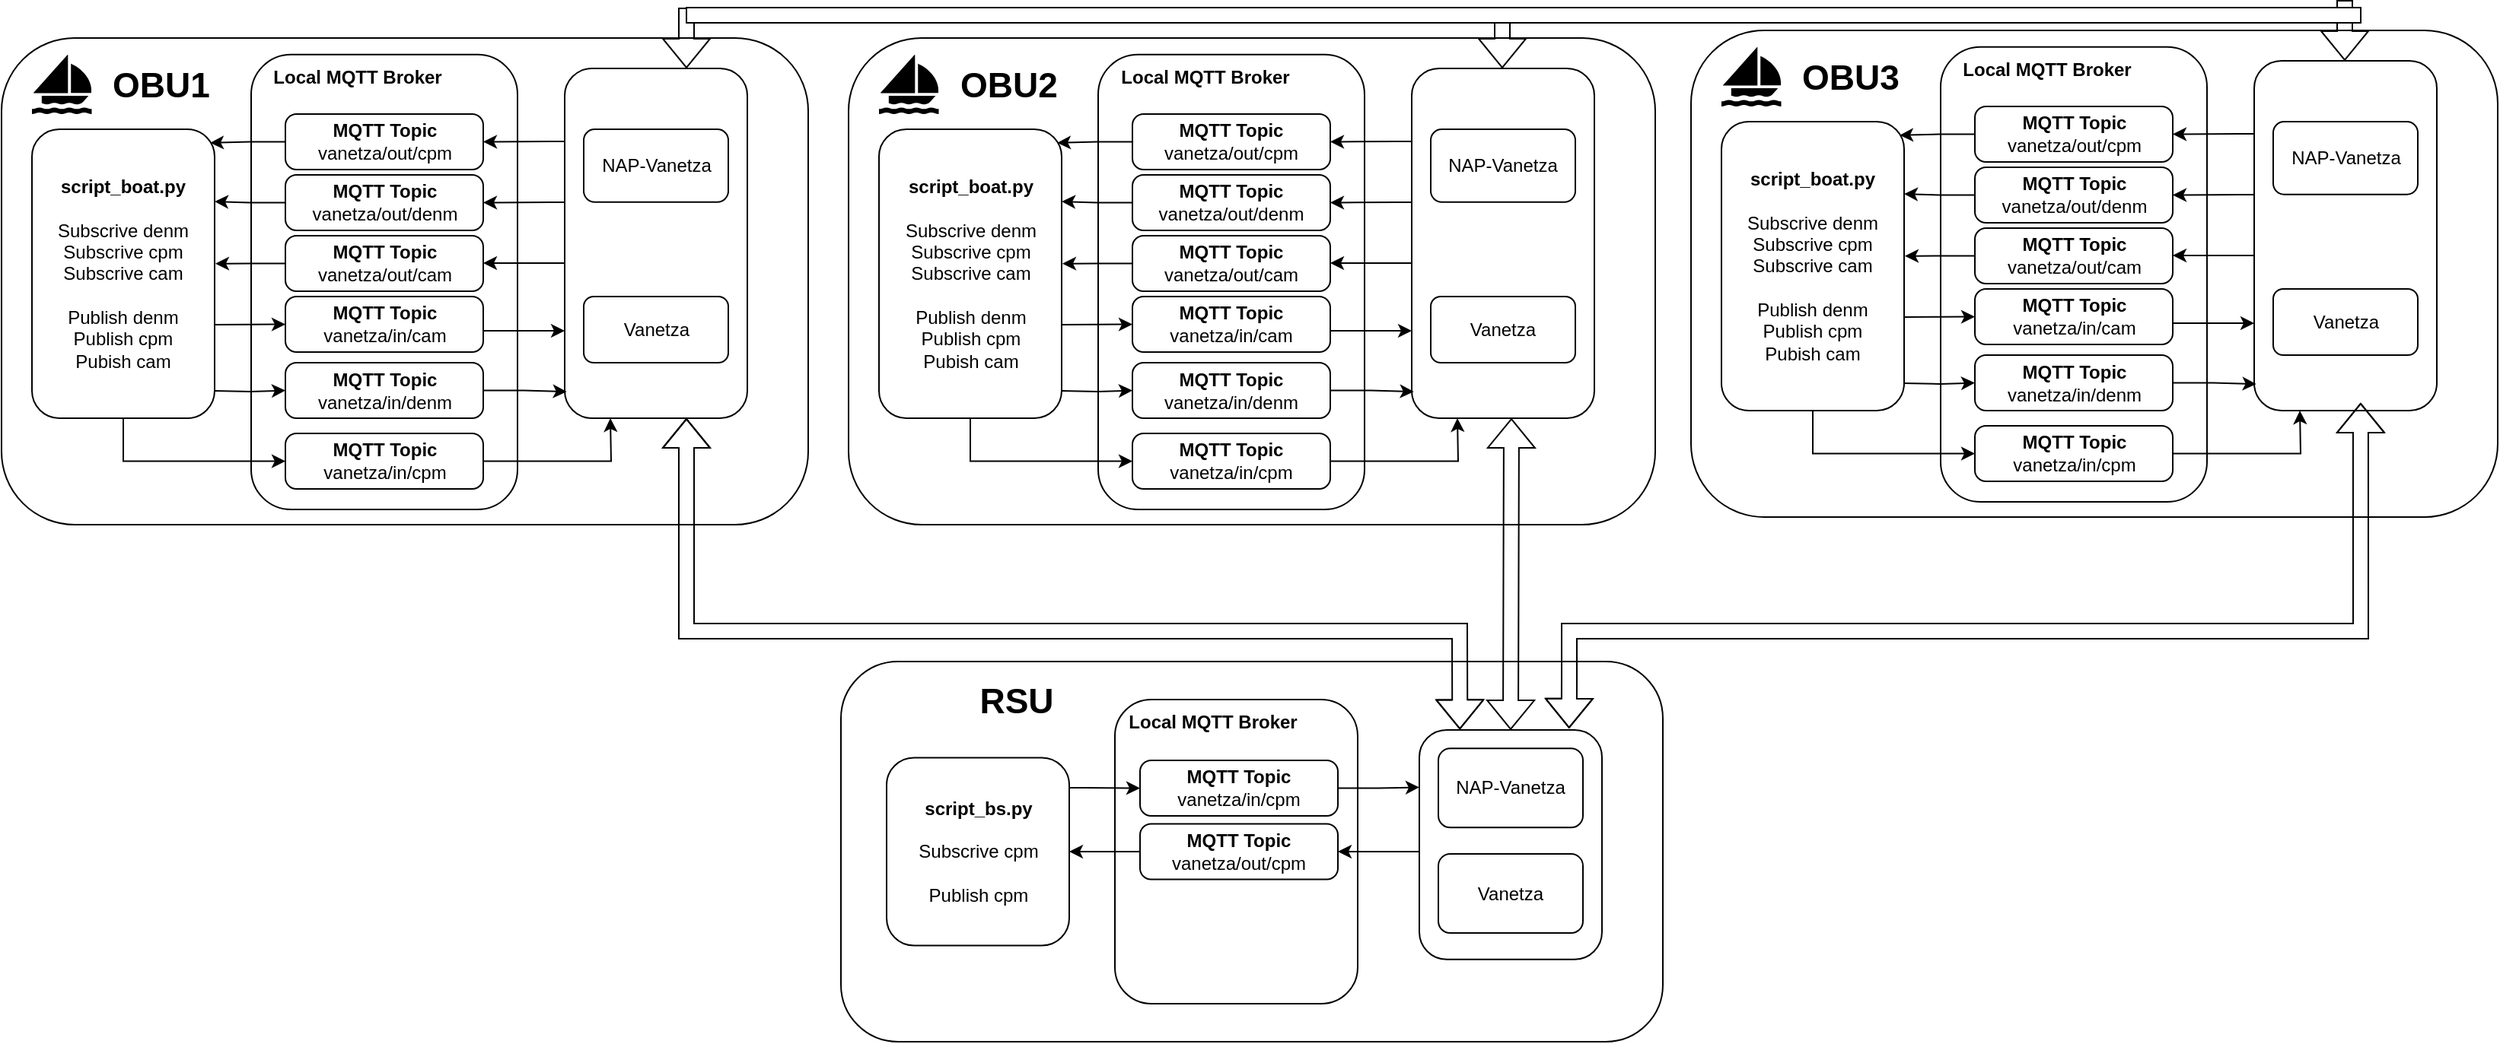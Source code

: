 <mxfile version="21.1.1" type="device">
  <diagram id="C5RBs43oDa-KdzZeNtuy" name="Page-1">
    <mxGraphModel dx="1687" dy="954" grid="1" gridSize="10" guides="1" tooltips="1" connect="1" arrows="1" fold="1" page="1" pageScale="1" pageWidth="827" pageHeight="1169" math="0" shadow="0">
      <root>
        <mxCell id="WIyWlLk6GJQsqaUBKTNV-0" />
        <mxCell id="WIyWlLk6GJQsqaUBKTNV-1" parent="WIyWlLk6GJQsqaUBKTNV-0" />
        <mxCell id="U6kq9vKwo7JHEXa5F4a4-0" value="" style="rounded=1;whiteSpace=wrap;html=1;" vertex="1" parent="WIyWlLk6GJQsqaUBKTNV-1">
          <mxGeometry x="140" y="40" width="530" height="320" as="geometry" />
        </mxCell>
        <mxCell id="U6kq9vKwo7JHEXa5F4a4-3" value="" style="rounded=1;whiteSpace=wrap;html=1;" vertex="1" parent="WIyWlLk6GJQsqaUBKTNV-1">
          <mxGeometry x="304" y="50.88" width="175" height="299.12" as="geometry" />
        </mxCell>
        <mxCell id="U6kq9vKwo7JHEXa5F4a4-105" style="edgeStyle=orthogonalEdgeStyle;rounded=0;orthogonalLoop=1;jettySize=auto;html=1;entryX=0.975;entryY=0.047;entryDx=0;entryDy=0;entryPerimeter=0;" edge="1" parent="WIyWlLk6GJQsqaUBKTNV-1" source="U6kq9vKwo7JHEXa5F4a4-1" target="U6kq9vKwo7JHEXa5F4a4-15">
          <mxGeometry relative="1" as="geometry" />
        </mxCell>
        <mxCell id="U6kq9vKwo7JHEXa5F4a4-1" value="&lt;b&gt;MQTT Topic&lt;/b&gt;&lt;br&gt;vanetza/out/cpm" style="rounded=1;whiteSpace=wrap;html=1;arcSize=20;" vertex="1" parent="WIyWlLk6GJQsqaUBKTNV-1">
          <mxGeometry x="326.5" y="90" width="130" height="36.5" as="geometry" />
        </mxCell>
        <mxCell id="U6kq9vKwo7JHEXa5F4a4-4" value="&lt;b style=&quot;border-color: var(--border-color);&quot;&gt;Local MQTT Broker&lt;/b&gt;" style="text;html=1;strokeColor=none;fillColor=none;align=center;verticalAlign=middle;whiteSpace=wrap;rounded=0;" vertex="1" parent="WIyWlLk6GJQsqaUBKTNV-1">
          <mxGeometry x="304" y="51" width="140" height="30" as="geometry" />
        </mxCell>
        <mxCell id="U6kq9vKwo7JHEXa5F4a4-8" value="" style="group" vertex="1" connectable="0" parent="WIyWlLk6GJQsqaUBKTNV-1">
          <mxGeometry x="510" y="60" width="120" height="230" as="geometry" />
        </mxCell>
        <mxCell id="U6kq9vKwo7JHEXa5F4a4-5" value="" style="rounded=1;whiteSpace=wrap;html=1;" vertex="1" parent="U6kq9vKwo7JHEXa5F4a4-8">
          <mxGeometry width="120" height="230.0" as="geometry" />
        </mxCell>
        <mxCell id="U6kq9vKwo7JHEXa5F4a4-6" value="NAP-Vanetza" style="rounded=1;whiteSpace=wrap;html=1;" vertex="1" parent="U6kq9vKwo7JHEXa5F4a4-8">
          <mxGeometry x="12.5" y="40" width="95" height="47.82" as="geometry" />
        </mxCell>
        <mxCell id="U6kq9vKwo7JHEXa5F4a4-7" value="Vanetza" style="rounded=1;whiteSpace=wrap;html=1;" vertex="1" parent="U6kq9vKwo7JHEXa5F4a4-8">
          <mxGeometry x="12.5" y="150" width="95" height="43.56" as="geometry" />
        </mxCell>
        <mxCell id="U6kq9vKwo7JHEXa5F4a4-12" value="" style="shape=mxgraph.signs.sports.sail_boat;html=1;pointerEvents=1;fillColor=#000000;strokeColor=none;verticalLabelPosition=bottom;verticalAlign=top;align=center;" vertex="1" parent="WIyWlLk6GJQsqaUBKTNV-1">
          <mxGeometry x="160" y="51" width="40" height="39" as="geometry" />
        </mxCell>
        <mxCell id="U6kq9vKwo7JHEXa5F4a4-13" value="&lt;b style=&quot;font-size: 23px;&quot;&gt;&lt;font style=&quot;font-size: 23px;&quot;&gt;OBU1&lt;/font&gt;&lt;/b&gt;" style="text;html=1;strokeColor=none;fillColor=none;align=center;verticalAlign=middle;whiteSpace=wrap;rounded=0;fontSize=23;" vertex="1" parent="WIyWlLk6GJQsqaUBKTNV-1">
          <mxGeometry x="200" y="55.5" width="90" height="30" as="geometry" />
        </mxCell>
        <mxCell id="U6kq9vKwo7JHEXa5F4a4-110" style="edgeStyle=orthogonalEdgeStyle;rounded=0;orthogonalLoop=1;jettySize=auto;html=1;entryX=0;entryY=0.5;entryDx=0;entryDy=0;exitX=1.004;exitY=0.676;exitDx=0;exitDy=0;exitPerimeter=0;" edge="1" parent="WIyWlLk6GJQsqaUBKTNV-1" source="U6kq9vKwo7JHEXa5F4a4-15" target="U6kq9vKwo7JHEXa5F4a4-94">
          <mxGeometry relative="1" as="geometry">
            <Array as="points" />
          </mxGeometry>
        </mxCell>
        <mxCell id="U6kq9vKwo7JHEXa5F4a4-111" style="edgeStyle=orthogonalEdgeStyle;rounded=0;orthogonalLoop=1;jettySize=auto;html=1;entryX=0;entryY=0.5;entryDx=0;entryDy=0;" edge="1" parent="WIyWlLk6GJQsqaUBKTNV-1" target="U6kq9vKwo7JHEXa5F4a4-95">
          <mxGeometry relative="1" as="geometry">
            <mxPoint x="280" y="272" as="sourcePoint" />
          </mxGeometry>
        </mxCell>
        <mxCell id="U6kq9vKwo7JHEXa5F4a4-115" style="edgeStyle=orthogonalEdgeStyle;rounded=0;orthogonalLoop=1;jettySize=auto;html=1;entryX=0;entryY=0.5;entryDx=0;entryDy=0;" edge="1" parent="WIyWlLk6GJQsqaUBKTNV-1" source="U6kq9vKwo7JHEXa5F4a4-15" target="U6kq9vKwo7JHEXa5F4a4-114">
          <mxGeometry relative="1" as="geometry">
            <Array as="points">
              <mxPoint x="220" y="318" />
            </Array>
          </mxGeometry>
        </mxCell>
        <mxCell id="U6kq9vKwo7JHEXa5F4a4-15" value="&lt;b&gt;script_boat.py&lt;br&gt;&lt;/b&gt;&lt;br&gt;Subscrive denm&lt;br&gt;Subscrive cpm&lt;br&gt;Subscrive cam&lt;br&gt;&lt;br&gt;Publish denm&lt;br&gt;Publish cpm&lt;br&gt;Pubish cam" style="rounded=1;whiteSpace=wrap;html=1;" vertex="1" parent="WIyWlLk6GJQsqaUBKTNV-1">
          <mxGeometry x="160" y="100" width="120" height="190" as="geometry" />
        </mxCell>
        <mxCell id="U6kq9vKwo7JHEXa5F4a4-106" style="edgeStyle=orthogonalEdgeStyle;rounded=0;orthogonalLoop=1;jettySize=auto;html=1;entryX=1;entryY=0.25;entryDx=0;entryDy=0;" edge="1" parent="WIyWlLk6GJQsqaUBKTNV-1" source="U6kq9vKwo7JHEXa5F4a4-16" target="U6kq9vKwo7JHEXa5F4a4-15">
          <mxGeometry relative="1" as="geometry" />
        </mxCell>
        <mxCell id="U6kq9vKwo7JHEXa5F4a4-16" value="&lt;b&gt;MQTT Topic&lt;/b&gt;&lt;br&gt;vanetza/out/denm" style="rounded=1;whiteSpace=wrap;html=1;arcSize=20;" vertex="1" parent="WIyWlLk6GJQsqaUBKTNV-1">
          <mxGeometry x="326.5" y="130" width="130" height="36.5" as="geometry" />
        </mxCell>
        <mxCell id="U6kq9vKwo7JHEXa5F4a4-107" style="edgeStyle=orthogonalEdgeStyle;rounded=0;orthogonalLoop=1;jettySize=auto;html=1;entryX=1.004;entryY=0.465;entryDx=0;entryDy=0;entryPerimeter=0;" edge="1" parent="WIyWlLk6GJQsqaUBKTNV-1" source="U6kq9vKwo7JHEXa5F4a4-18" target="U6kq9vKwo7JHEXa5F4a4-15">
          <mxGeometry relative="1" as="geometry" />
        </mxCell>
        <mxCell id="U6kq9vKwo7JHEXa5F4a4-18" value="&lt;b&gt;MQTT Topic&lt;/b&gt;&lt;br&gt;vanetza/out/cam" style="rounded=1;whiteSpace=wrap;html=1;arcSize=20;" vertex="1" parent="WIyWlLk6GJQsqaUBKTNV-1">
          <mxGeometry x="326.5" y="170" width="130" height="36.5" as="geometry" />
        </mxCell>
        <mxCell id="U6kq9vKwo7JHEXa5F4a4-23" value="" style="rounded=1;whiteSpace=wrap;html=1;" vertex="1" parent="WIyWlLk6GJQsqaUBKTNV-1">
          <mxGeometry x="691.5" y="450" width="540" height="250" as="geometry" />
        </mxCell>
        <mxCell id="U6kq9vKwo7JHEXa5F4a4-24" value="" style="rounded=1;whiteSpace=wrap;html=1;" vertex="1" parent="WIyWlLk6GJQsqaUBKTNV-1">
          <mxGeometry x="871.5" y="475" width="159.5" height="200" as="geometry" />
        </mxCell>
        <mxCell id="U6kq9vKwo7JHEXa5F4a4-93" style="edgeStyle=orthogonalEdgeStyle;rounded=0;orthogonalLoop=1;jettySize=auto;html=1;entryX=0;entryY=0.25;entryDx=0;entryDy=0;" edge="1" parent="WIyWlLk6GJQsqaUBKTNV-1" source="U6kq9vKwo7JHEXa5F4a4-25" target="U6kq9vKwo7JHEXa5F4a4-28">
          <mxGeometry relative="1" as="geometry" />
        </mxCell>
        <mxCell id="U6kq9vKwo7JHEXa5F4a4-25" value="&lt;b&gt;MQTT Topic&lt;/b&gt;&lt;br&gt;vanetza/in/cpm" style="rounded=1;whiteSpace=wrap;html=1;arcSize=20;" vertex="1" parent="WIyWlLk6GJQsqaUBKTNV-1">
          <mxGeometry x="888" y="515" width="130" height="36.5" as="geometry" />
        </mxCell>
        <mxCell id="U6kq9vKwo7JHEXa5F4a4-26" value="&lt;b style=&quot;border-color: var(--border-color);&quot;&gt;Local MQTT Broker&lt;/b&gt;" style="text;html=1;strokeColor=none;fillColor=none;align=center;verticalAlign=middle;whiteSpace=wrap;rounded=0;" vertex="1" parent="WIyWlLk6GJQsqaUBKTNV-1">
          <mxGeometry x="865.5" y="475" width="140" height="30" as="geometry" />
        </mxCell>
        <mxCell id="U6kq9vKwo7JHEXa5F4a4-27" value="" style="group" vertex="1" connectable="0" parent="WIyWlLk6GJQsqaUBKTNV-1">
          <mxGeometry x="1071.5" y="495" width="120" height="150.88" as="geometry" />
        </mxCell>
        <mxCell id="U6kq9vKwo7JHEXa5F4a4-28" value="" style="rounded=1;whiteSpace=wrap;html=1;" vertex="1" parent="U6kq9vKwo7JHEXa5F4a4-27">
          <mxGeometry width="120" height="150.88" as="geometry" />
        </mxCell>
        <mxCell id="U6kq9vKwo7JHEXa5F4a4-29" value="NAP-Vanetza" style="rounded=1;whiteSpace=wrap;html=1;" vertex="1" parent="U6kq9vKwo7JHEXa5F4a4-27">
          <mxGeometry x="12.5" y="12.14" width="95" height="52.028" as="geometry" />
        </mxCell>
        <mxCell id="U6kq9vKwo7JHEXa5F4a4-30" value="Vanetza" style="rounded=1;whiteSpace=wrap;html=1;" vertex="1" parent="U6kq9vKwo7JHEXa5F4a4-27">
          <mxGeometry x="12.5" y="81.51" width="95" height="52.028" as="geometry" />
        </mxCell>
        <mxCell id="U6kq9vKwo7JHEXa5F4a4-32" value="&lt;b style=&quot;font-size: 23px;&quot;&gt;&lt;font style=&quot;font-size: 23px;&quot;&gt;RSU&lt;/font&gt;&lt;/b&gt;" style="text;html=1;strokeColor=none;fillColor=none;align=center;verticalAlign=middle;whiteSpace=wrap;rounded=0;fontSize=23;" vertex="1" parent="WIyWlLk6GJQsqaUBKTNV-1">
          <mxGeometry x="761.5" y="461" width="90" height="30" as="geometry" />
        </mxCell>
        <mxCell id="U6kq9vKwo7JHEXa5F4a4-99" style="edgeStyle=orthogonalEdgeStyle;rounded=0;orthogonalLoop=1;jettySize=auto;html=1;entryX=0;entryY=0.5;entryDx=0;entryDy=0;" edge="1" parent="WIyWlLk6GJQsqaUBKTNV-1" source="U6kq9vKwo7JHEXa5F4a4-34" target="U6kq9vKwo7JHEXa5F4a4-25">
          <mxGeometry relative="1" as="geometry">
            <Array as="points">
              <mxPoint x="851.5" y="533" />
              <mxPoint x="851.5" y="533" />
            </Array>
          </mxGeometry>
        </mxCell>
        <mxCell id="U6kq9vKwo7JHEXa5F4a4-34" value="&lt;b&gt;script_bs.py&lt;/b&gt;&lt;br&gt;&lt;br&gt;Subscrive cpm&lt;br&gt;&lt;br&gt;Publish cpm" style="rounded=1;whiteSpace=wrap;html=1;" vertex="1" parent="WIyWlLk6GJQsqaUBKTNV-1">
          <mxGeometry x="721.5" y="513.25" width="120" height="123.5" as="geometry" />
        </mxCell>
        <mxCell id="U6kq9vKwo7JHEXa5F4a4-40" value="" style="shape=image;html=1;verticalAlign=top;verticalLabelPosition=bottom;labelBackgroundColor=#ffffff;imageAspect=0;aspect=fixed;image=https://cdn4.iconfinder.com/data/icons/internet-networking-and-communication-glyph-24/24/Communication_tower_signal_tower_wifi_antenna_wifi_tower_wireless_antenna-128.png" vertex="1" parent="WIyWlLk6GJQsqaUBKTNV-1">
          <mxGeometry x="723.5" y="457" width="38" height="38" as="geometry" />
        </mxCell>
        <mxCell id="U6kq9vKwo7JHEXa5F4a4-108" style="edgeStyle=orthogonalEdgeStyle;rounded=0;orthogonalLoop=1;jettySize=auto;html=1;entryX=0;entryY=0.75;entryDx=0;entryDy=0;" edge="1" parent="WIyWlLk6GJQsqaUBKTNV-1" source="U6kq9vKwo7JHEXa5F4a4-94" target="U6kq9vKwo7JHEXa5F4a4-5">
          <mxGeometry relative="1" as="geometry">
            <Array as="points">
              <mxPoint x="483" y="233" />
            </Array>
          </mxGeometry>
        </mxCell>
        <mxCell id="U6kq9vKwo7JHEXa5F4a4-94" value="&lt;b&gt;MQTT Topic&lt;/b&gt;&lt;br&gt;vanetza/in/cam" style="rounded=1;whiteSpace=wrap;html=1;arcSize=20;" vertex="1" parent="WIyWlLk6GJQsqaUBKTNV-1">
          <mxGeometry x="326.5" y="210" width="130" height="36.5" as="geometry" />
        </mxCell>
        <mxCell id="U6kq9vKwo7JHEXa5F4a4-109" style="edgeStyle=orthogonalEdgeStyle;rounded=0;orthogonalLoop=1;jettySize=auto;html=1;entryX=0.011;entryY=0.924;entryDx=0;entryDy=0;entryPerimeter=0;" edge="1" parent="WIyWlLk6GJQsqaUBKTNV-1" source="U6kq9vKwo7JHEXa5F4a4-95" target="U6kq9vKwo7JHEXa5F4a4-5">
          <mxGeometry relative="1" as="geometry" />
        </mxCell>
        <mxCell id="U6kq9vKwo7JHEXa5F4a4-95" value="&lt;b&gt;MQTT Topic&lt;/b&gt;&lt;br&gt;vanetza/in/denm" style="rounded=1;whiteSpace=wrap;html=1;arcSize=20;" vertex="1" parent="WIyWlLk6GJQsqaUBKTNV-1">
          <mxGeometry x="326.5" y="253.5" width="130" height="36.5" as="geometry" />
        </mxCell>
        <mxCell id="U6kq9vKwo7JHEXa5F4a4-113" style="edgeStyle=orthogonalEdgeStyle;rounded=0;orthogonalLoop=1;jettySize=auto;html=1;entryX=1;entryY=0.5;entryDx=0;entryDy=0;" edge="1" parent="WIyWlLk6GJQsqaUBKTNV-1" source="U6kq9vKwo7JHEXa5F4a4-97" target="U6kq9vKwo7JHEXa5F4a4-34">
          <mxGeometry relative="1" as="geometry" />
        </mxCell>
        <mxCell id="U6kq9vKwo7JHEXa5F4a4-97" value="&lt;b&gt;MQTT Topic&lt;/b&gt;&lt;br&gt;vanetza/out/cpm" style="rounded=1;whiteSpace=wrap;html=1;arcSize=20;" vertex="1" parent="WIyWlLk6GJQsqaUBKTNV-1">
          <mxGeometry x="888" y="556.75" width="130" height="36.5" as="geometry" />
        </mxCell>
        <mxCell id="U6kq9vKwo7JHEXa5F4a4-100" style="edgeStyle=orthogonalEdgeStyle;rounded=0;orthogonalLoop=1;jettySize=auto;html=1;entryX=1;entryY=0.5;entryDx=0;entryDy=0;" edge="1" parent="WIyWlLk6GJQsqaUBKTNV-1" source="U6kq9vKwo7JHEXa5F4a4-5" target="U6kq9vKwo7JHEXa5F4a4-1">
          <mxGeometry relative="1" as="geometry">
            <Array as="points">
              <mxPoint x="500" y="108" />
              <mxPoint x="500" y="108" />
            </Array>
          </mxGeometry>
        </mxCell>
        <mxCell id="U6kq9vKwo7JHEXa5F4a4-101" style="edgeStyle=orthogonalEdgeStyle;rounded=0;orthogonalLoop=1;jettySize=auto;html=1;entryX=1;entryY=0.5;entryDx=0;entryDy=0;" edge="1" parent="WIyWlLk6GJQsqaUBKTNV-1" source="U6kq9vKwo7JHEXa5F4a4-5" target="U6kq9vKwo7JHEXa5F4a4-16">
          <mxGeometry relative="1" as="geometry">
            <Array as="points">
              <mxPoint x="500" y="148" />
              <mxPoint x="500" y="148" />
            </Array>
          </mxGeometry>
        </mxCell>
        <mxCell id="U6kq9vKwo7JHEXa5F4a4-102" style="edgeStyle=orthogonalEdgeStyle;rounded=0;orthogonalLoop=1;jettySize=auto;html=1;" edge="1" parent="WIyWlLk6GJQsqaUBKTNV-1" source="U6kq9vKwo7JHEXa5F4a4-5" target="U6kq9vKwo7JHEXa5F4a4-18">
          <mxGeometry relative="1" as="geometry">
            <Array as="points">
              <mxPoint x="500" y="188" />
              <mxPoint x="500" y="188" />
            </Array>
          </mxGeometry>
        </mxCell>
        <mxCell id="U6kq9vKwo7JHEXa5F4a4-112" style="edgeStyle=orthogonalEdgeStyle;rounded=0;orthogonalLoop=1;jettySize=auto;html=1;" edge="1" parent="WIyWlLk6GJQsqaUBKTNV-1" source="U6kq9vKwo7JHEXa5F4a4-28" target="U6kq9vKwo7JHEXa5F4a4-97">
          <mxGeometry relative="1" as="geometry">
            <Array as="points">
              <mxPoint x="1051.5" y="575" />
              <mxPoint x="1051.5" y="575" />
            </Array>
          </mxGeometry>
        </mxCell>
        <mxCell id="U6kq9vKwo7JHEXa5F4a4-116" style="edgeStyle=orthogonalEdgeStyle;rounded=0;orthogonalLoop=1;jettySize=auto;html=1;" edge="1" parent="WIyWlLk6GJQsqaUBKTNV-1" source="U6kq9vKwo7JHEXa5F4a4-114">
          <mxGeometry relative="1" as="geometry">
            <mxPoint x="540" y="290.0" as="targetPoint" />
          </mxGeometry>
        </mxCell>
        <mxCell id="U6kq9vKwo7JHEXa5F4a4-114" value="&lt;b&gt;MQTT Topic&lt;/b&gt;&lt;br&gt;vanetza/in/cpm" style="rounded=1;whiteSpace=wrap;html=1;arcSize=20;" vertex="1" parent="WIyWlLk6GJQsqaUBKTNV-1">
          <mxGeometry x="326.5" y="300" width="130" height="36.5" as="geometry" />
        </mxCell>
        <mxCell id="U6kq9vKwo7JHEXa5F4a4-147" value="" style="rounded=1;whiteSpace=wrap;html=1;" vertex="1" parent="WIyWlLk6GJQsqaUBKTNV-1">
          <mxGeometry x="696.5" y="40.0" width="530" height="320" as="geometry" />
        </mxCell>
        <mxCell id="U6kq9vKwo7JHEXa5F4a4-148" value="" style="rounded=1;whiteSpace=wrap;html=1;" vertex="1" parent="WIyWlLk6GJQsqaUBKTNV-1">
          <mxGeometry x="860.5" y="50.88" width="175" height="299.12" as="geometry" />
        </mxCell>
        <mxCell id="U6kq9vKwo7JHEXa5F4a4-149" style="edgeStyle=orthogonalEdgeStyle;rounded=0;orthogonalLoop=1;jettySize=auto;html=1;entryX=0.975;entryY=0.047;entryDx=0;entryDy=0;entryPerimeter=0;" edge="1" parent="WIyWlLk6GJQsqaUBKTNV-1" source="U6kq9vKwo7JHEXa5F4a4-150" target="U6kq9vKwo7JHEXa5F4a4-161">
          <mxGeometry relative="1" as="geometry" />
        </mxCell>
        <mxCell id="U6kq9vKwo7JHEXa5F4a4-150" value="&lt;b&gt;MQTT Topic&lt;/b&gt;&lt;br&gt;vanetza/out/cpm" style="rounded=1;whiteSpace=wrap;html=1;arcSize=20;" vertex="1" parent="WIyWlLk6GJQsqaUBKTNV-1">
          <mxGeometry x="883" y="90" width="130" height="36.5" as="geometry" />
        </mxCell>
        <mxCell id="U6kq9vKwo7JHEXa5F4a4-151" value="&lt;b style=&quot;border-color: var(--border-color);&quot;&gt;Local MQTT Broker&lt;/b&gt;" style="text;html=1;strokeColor=none;fillColor=none;align=center;verticalAlign=middle;whiteSpace=wrap;rounded=0;" vertex="1" parent="WIyWlLk6GJQsqaUBKTNV-1">
          <mxGeometry x="860.5" y="51.0" width="140" height="30" as="geometry" />
        </mxCell>
        <mxCell id="U6kq9vKwo7JHEXa5F4a4-152" value="" style="group" vertex="1" connectable="0" parent="WIyWlLk6GJQsqaUBKTNV-1">
          <mxGeometry x="1066.5" y="60.0" width="120" height="230" as="geometry" />
        </mxCell>
        <mxCell id="U6kq9vKwo7JHEXa5F4a4-153" value="" style="rounded=1;whiteSpace=wrap;html=1;" vertex="1" parent="U6kq9vKwo7JHEXa5F4a4-152">
          <mxGeometry width="120" height="230.0" as="geometry" />
        </mxCell>
        <mxCell id="U6kq9vKwo7JHEXa5F4a4-154" value="NAP-Vanetza" style="rounded=1;whiteSpace=wrap;html=1;" vertex="1" parent="U6kq9vKwo7JHEXa5F4a4-152">
          <mxGeometry x="12.5" y="40" width="95" height="47.82" as="geometry" />
        </mxCell>
        <mxCell id="U6kq9vKwo7JHEXa5F4a4-155" value="Vanetza" style="rounded=1;whiteSpace=wrap;html=1;" vertex="1" parent="U6kq9vKwo7JHEXa5F4a4-152">
          <mxGeometry x="12.5" y="150" width="95" height="43.56" as="geometry" />
        </mxCell>
        <mxCell id="U6kq9vKwo7JHEXa5F4a4-156" value="" style="shape=mxgraph.signs.sports.sail_boat;html=1;pointerEvents=1;fillColor=#000000;strokeColor=none;verticalLabelPosition=bottom;verticalAlign=top;align=center;" vertex="1" parent="WIyWlLk6GJQsqaUBKTNV-1">
          <mxGeometry x="716.5" y="51.0" width="40" height="39" as="geometry" />
        </mxCell>
        <mxCell id="U6kq9vKwo7JHEXa5F4a4-157" value="&lt;b style=&quot;font-size: 23px;&quot;&gt;&lt;font style=&quot;font-size: 23px;&quot;&gt;OBU2&lt;/font&gt;&lt;/b&gt;" style="text;html=1;strokeColor=none;fillColor=none;align=center;verticalAlign=middle;whiteSpace=wrap;rounded=0;fontSize=23;" vertex="1" parent="WIyWlLk6GJQsqaUBKTNV-1">
          <mxGeometry x="756.5" y="55.5" width="90" height="30" as="geometry" />
        </mxCell>
        <mxCell id="U6kq9vKwo7JHEXa5F4a4-158" style="edgeStyle=orthogonalEdgeStyle;rounded=0;orthogonalLoop=1;jettySize=auto;html=1;entryX=0;entryY=0.5;entryDx=0;entryDy=0;exitX=1.004;exitY=0.676;exitDx=0;exitDy=0;exitPerimeter=0;" edge="1" parent="WIyWlLk6GJQsqaUBKTNV-1" source="U6kq9vKwo7JHEXa5F4a4-161" target="U6kq9vKwo7JHEXa5F4a4-167">
          <mxGeometry relative="1" as="geometry">
            <Array as="points" />
          </mxGeometry>
        </mxCell>
        <mxCell id="U6kq9vKwo7JHEXa5F4a4-159" style="edgeStyle=orthogonalEdgeStyle;rounded=0;orthogonalLoop=1;jettySize=auto;html=1;entryX=0;entryY=0.5;entryDx=0;entryDy=0;" edge="1" parent="WIyWlLk6GJQsqaUBKTNV-1" target="U6kq9vKwo7JHEXa5F4a4-169">
          <mxGeometry relative="1" as="geometry">
            <mxPoint x="836.5" y="272" as="sourcePoint" />
          </mxGeometry>
        </mxCell>
        <mxCell id="U6kq9vKwo7JHEXa5F4a4-160" style="edgeStyle=orthogonalEdgeStyle;rounded=0;orthogonalLoop=1;jettySize=auto;html=1;entryX=0;entryY=0.5;entryDx=0;entryDy=0;" edge="1" parent="WIyWlLk6GJQsqaUBKTNV-1" source="U6kq9vKwo7JHEXa5F4a4-161" target="U6kq9vKwo7JHEXa5F4a4-174">
          <mxGeometry relative="1" as="geometry">
            <Array as="points">
              <mxPoint x="776.5" y="318" />
            </Array>
          </mxGeometry>
        </mxCell>
        <mxCell id="U6kq9vKwo7JHEXa5F4a4-161" value="&lt;b&gt;script_boat.py&lt;br&gt;&lt;/b&gt;&lt;br&gt;Subscrive denm&lt;br&gt;Subscrive cpm&lt;br&gt;Subscrive cam&lt;br&gt;&lt;br&gt;Publish denm&lt;br&gt;Publish cpm&lt;br&gt;Pubish cam" style="rounded=1;whiteSpace=wrap;html=1;" vertex="1" parent="WIyWlLk6GJQsqaUBKTNV-1">
          <mxGeometry x="716.5" y="100" width="120" height="190" as="geometry" />
        </mxCell>
        <mxCell id="U6kq9vKwo7JHEXa5F4a4-162" style="edgeStyle=orthogonalEdgeStyle;rounded=0;orthogonalLoop=1;jettySize=auto;html=1;entryX=1;entryY=0.25;entryDx=0;entryDy=0;" edge="1" parent="WIyWlLk6GJQsqaUBKTNV-1" source="U6kq9vKwo7JHEXa5F4a4-163" target="U6kq9vKwo7JHEXa5F4a4-161">
          <mxGeometry relative="1" as="geometry" />
        </mxCell>
        <mxCell id="U6kq9vKwo7JHEXa5F4a4-163" value="&lt;b&gt;MQTT Topic&lt;/b&gt;&lt;br&gt;vanetza/out/denm" style="rounded=1;whiteSpace=wrap;html=1;arcSize=20;" vertex="1" parent="WIyWlLk6GJQsqaUBKTNV-1">
          <mxGeometry x="883" y="130" width="130" height="36.5" as="geometry" />
        </mxCell>
        <mxCell id="U6kq9vKwo7JHEXa5F4a4-164" style="edgeStyle=orthogonalEdgeStyle;rounded=0;orthogonalLoop=1;jettySize=auto;html=1;entryX=1.004;entryY=0.465;entryDx=0;entryDy=0;entryPerimeter=0;" edge="1" parent="WIyWlLk6GJQsqaUBKTNV-1" source="U6kq9vKwo7JHEXa5F4a4-165" target="U6kq9vKwo7JHEXa5F4a4-161">
          <mxGeometry relative="1" as="geometry" />
        </mxCell>
        <mxCell id="U6kq9vKwo7JHEXa5F4a4-165" value="&lt;b&gt;MQTT Topic&lt;/b&gt;&lt;br&gt;vanetza/out/cam" style="rounded=1;whiteSpace=wrap;html=1;arcSize=20;" vertex="1" parent="WIyWlLk6GJQsqaUBKTNV-1">
          <mxGeometry x="883" y="170" width="130" height="36.5" as="geometry" />
        </mxCell>
        <mxCell id="U6kq9vKwo7JHEXa5F4a4-166" style="edgeStyle=orthogonalEdgeStyle;rounded=0;orthogonalLoop=1;jettySize=auto;html=1;entryX=0;entryY=0.75;entryDx=0;entryDy=0;" edge="1" parent="WIyWlLk6GJQsqaUBKTNV-1" source="U6kq9vKwo7JHEXa5F4a4-167" target="U6kq9vKwo7JHEXa5F4a4-153">
          <mxGeometry relative="1" as="geometry">
            <Array as="points">
              <mxPoint x="1039.5" y="233" />
            </Array>
          </mxGeometry>
        </mxCell>
        <mxCell id="U6kq9vKwo7JHEXa5F4a4-167" value="&lt;b&gt;MQTT Topic&lt;/b&gt;&lt;br&gt;vanetza/in/cam" style="rounded=1;whiteSpace=wrap;html=1;arcSize=20;" vertex="1" parent="WIyWlLk6GJQsqaUBKTNV-1">
          <mxGeometry x="883" y="210" width="130" height="36.5" as="geometry" />
        </mxCell>
        <mxCell id="U6kq9vKwo7JHEXa5F4a4-168" style="edgeStyle=orthogonalEdgeStyle;rounded=0;orthogonalLoop=1;jettySize=auto;html=1;entryX=0.011;entryY=0.924;entryDx=0;entryDy=0;entryPerimeter=0;" edge="1" parent="WIyWlLk6GJQsqaUBKTNV-1" source="U6kq9vKwo7JHEXa5F4a4-169" target="U6kq9vKwo7JHEXa5F4a4-153">
          <mxGeometry relative="1" as="geometry" />
        </mxCell>
        <mxCell id="U6kq9vKwo7JHEXa5F4a4-169" value="&lt;b&gt;MQTT Topic&lt;/b&gt;&lt;br&gt;vanetza/in/denm" style="rounded=1;whiteSpace=wrap;html=1;arcSize=20;" vertex="1" parent="WIyWlLk6GJQsqaUBKTNV-1">
          <mxGeometry x="883" y="253.5" width="130" height="36.5" as="geometry" />
        </mxCell>
        <mxCell id="U6kq9vKwo7JHEXa5F4a4-170" style="edgeStyle=orthogonalEdgeStyle;rounded=0;orthogonalLoop=1;jettySize=auto;html=1;entryX=1;entryY=0.5;entryDx=0;entryDy=0;" edge="1" parent="WIyWlLk6GJQsqaUBKTNV-1" source="U6kq9vKwo7JHEXa5F4a4-153" target="U6kq9vKwo7JHEXa5F4a4-150">
          <mxGeometry relative="1" as="geometry">
            <Array as="points">
              <mxPoint x="1056.5" y="108" />
              <mxPoint x="1056.5" y="108" />
            </Array>
          </mxGeometry>
        </mxCell>
        <mxCell id="U6kq9vKwo7JHEXa5F4a4-171" style="edgeStyle=orthogonalEdgeStyle;rounded=0;orthogonalLoop=1;jettySize=auto;html=1;entryX=1;entryY=0.5;entryDx=0;entryDy=0;" edge="1" parent="WIyWlLk6GJQsqaUBKTNV-1" source="U6kq9vKwo7JHEXa5F4a4-153" target="U6kq9vKwo7JHEXa5F4a4-163">
          <mxGeometry relative="1" as="geometry">
            <Array as="points">
              <mxPoint x="1056.5" y="148" />
              <mxPoint x="1056.5" y="148" />
            </Array>
          </mxGeometry>
        </mxCell>
        <mxCell id="U6kq9vKwo7JHEXa5F4a4-172" style="edgeStyle=orthogonalEdgeStyle;rounded=0;orthogonalLoop=1;jettySize=auto;html=1;" edge="1" parent="WIyWlLk6GJQsqaUBKTNV-1" source="U6kq9vKwo7JHEXa5F4a4-153" target="U6kq9vKwo7JHEXa5F4a4-165">
          <mxGeometry relative="1" as="geometry">
            <Array as="points">
              <mxPoint x="1056.5" y="188" />
              <mxPoint x="1056.5" y="188" />
            </Array>
          </mxGeometry>
        </mxCell>
        <mxCell id="U6kq9vKwo7JHEXa5F4a4-173" style="edgeStyle=orthogonalEdgeStyle;rounded=0;orthogonalLoop=1;jettySize=auto;html=1;" edge="1" parent="WIyWlLk6GJQsqaUBKTNV-1" source="U6kq9vKwo7JHEXa5F4a4-174">
          <mxGeometry relative="1" as="geometry">
            <mxPoint x="1096.5" y="290.0" as="targetPoint" />
          </mxGeometry>
        </mxCell>
        <mxCell id="U6kq9vKwo7JHEXa5F4a4-174" value="&lt;b&gt;MQTT Topic&lt;/b&gt;&lt;br&gt;vanetza/in/cpm" style="rounded=1;whiteSpace=wrap;html=1;arcSize=20;" vertex="1" parent="WIyWlLk6GJQsqaUBKTNV-1">
          <mxGeometry x="883" y="300" width="130" height="36.5" as="geometry" />
        </mxCell>
        <mxCell id="U6kq9vKwo7JHEXa5F4a4-175" value="" style="rounded=1;whiteSpace=wrap;html=1;" vertex="1" parent="WIyWlLk6GJQsqaUBKTNV-1">
          <mxGeometry x="1250" y="35.0" width="530" height="320" as="geometry" />
        </mxCell>
        <mxCell id="U6kq9vKwo7JHEXa5F4a4-176" value="" style="rounded=1;whiteSpace=wrap;html=1;" vertex="1" parent="WIyWlLk6GJQsqaUBKTNV-1">
          <mxGeometry x="1414" y="45.88" width="175" height="299.12" as="geometry" />
        </mxCell>
        <mxCell id="U6kq9vKwo7JHEXa5F4a4-177" style="edgeStyle=orthogonalEdgeStyle;rounded=0;orthogonalLoop=1;jettySize=auto;html=1;entryX=0.975;entryY=0.047;entryDx=0;entryDy=0;entryPerimeter=0;" edge="1" parent="WIyWlLk6GJQsqaUBKTNV-1" source="U6kq9vKwo7JHEXa5F4a4-178" target="U6kq9vKwo7JHEXa5F4a4-189">
          <mxGeometry relative="1" as="geometry" />
        </mxCell>
        <mxCell id="U6kq9vKwo7JHEXa5F4a4-178" value="&lt;b&gt;MQTT Topic&lt;/b&gt;&lt;br&gt;vanetza/out/cpm" style="rounded=1;whiteSpace=wrap;html=1;arcSize=20;" vertex="1" parent="WIyWlLk6GJQsqaUBKTNV-1">
          <mxGeometry x="1436.5" y="85" width="130" height="36.5" as="geometry" />
        </mxCell>
        <mxCell id="U6kq9vKwo7JHEXa5F4a4-179" value="&lt;b style=&quot;border-color: var(--border-color);&quot;&gt;Local MQTT Broker&lt;/b&gt;" style="text;html=1;strokeColor=none;fillColor=none;align=center;verticalAlign=middle;whiteSpace=wrap;rounded=0;" vertex="1" parent="WIyWlLk6GJQsqaUBKTNV-1">
          <mxGeometry x="1414" y="46.0" width="140" height="30" as="geometry" />
        </mxCell>
        <mxCell id="U6kq9vKwo7JHEXa5F4a4-180" value="" style="group" vertex="1" connectable="0" parent="WIyWlLk6GJQsqaUBKTNV-1">
          <mxGeometry x="1620" y="55.0" width="120" height="230" as="geometry" />
        </mxCell>
        <mxCell id="U6kq9vKwo7JHEXa5F4a4-181" value="" style="rounded=1;whiteSpace=wrap;html=1;" vertex="1" parent="U6kq9vKwo7JHEXa5F4a4-180">
          <mxGeometry width="120" height="230.0" as="geometry" />
        </mxCell>
        <mxCell id="U6kq9vKwo7JHEXa5F4a4-182" value="NAP-Vanetza" style="rounded=1;whiteSpace=wrap;html=1;" vertex="1" parent="U6kq9vKwo7JHEXa5F4a4-180">
          <mxGeometry x="12.5" y="40" width="95" height="47.82" as="geometry" />
        </mxCell>
        <mxCell id="U6kq9vKwo7JHEXa5F4a4-183" value="Vanetza" style="rounded=1;whiteSpace=wrap;html=1;" vertex="1" parent="U6kq9vKwo7JHEXa5F4a4-180">
          <mxGeometry x="12.5" y="150" width="95" height="43.56" as="geometry" />
        </mxCell>
        <mxCell id="U6kq9vKwo7JHEXa5F4a4-184" value="" style="shape=mxgraph.signs.sports.sail_boat;html=1;pointerEvents=1;fillColor=#000000;strokeColor=none;verticalLabelPosition=bottom;verticalAlign=top;align=center;" vertex="1" parent="WIyWlLk6GJQsqaUBKTNV-1">
          <mxGeometry x="1270" y="46.0" width="40" height="39" as="geometry" />
        </mxCell>
        <mxCell id="U6kq9vKwo7JHEXa5F4a4-185" value="&lt;b style=&quot;font-size: 23px;&quot;&gt;&lt;font style=&quot;font-size: 23px;&quot;&gt;OBU3&lt;/font&gt;&lt;/b&gt;" style="text;html=1;strokeColor=none;fillColor=none;align=center;verticalAlign=middle;whiteSpace=wrap;rounded=0;fontSize=23;" vertex="1" parent="WIyWlLk6GJQsqaUBKTNV-1">
          <mxGeometry x="1310" y="50.5" width="90" height="30" as="geometry" />
        </mxCell>
        <mxCell id="U6kq9vKwo7JHEXa5F4a4-186" style="edgeStyle=orthogonalEdgeStyle;rounded=0;orthogonalLoop=1;jettySize=auto;html=1;entryX=0;entryY=0.5;entryDx=0;entryDy=0;exitX=1.004;exitY=0.676;exitDx=0;exitDy=0;exitPerimeter=0;" edge="1" parent="WIyWlLk6GJQsqaUBKTNV-1" source="U6kq9vKwo7JHEXa5F4a4-189" target="U6kq9vKwo7JHEXa5F4a4-195">
          <mxGeometry relative="1" as="geometry">
            <Array as="points" />
          </mxGeometry>
        </mxCell>
        <mxCell id="U6kq9vKwo7JHEXa5F4a4-187" style="edgeStyle=orthogonalEdgeStyle;rounded=0;orthogonalLoop=1;jettySize=auto;html=1;entryX=0;entryY=0.5;entryDx=0;entryDy=0;" edge="1" parent="WIyWlLk6GJQsqaUBKTNV-1" target="U6kq9vKwo7JHEXa5F4a4-197">
          <mxGeometry relative="1" as="geometry">
            <mxPoint x="1390" y="267" as="sourcePoint" />
          </mxGeometry>
        </mxCell>
        <mxCell id="U6kq9vKwo7JHEXa5F4a4-188" style="edgeStyle=orthogonalEdgeStyle;rounded=0;orthogonalLoop=1;jettySize=auto;html=1;entryX=0;entryY=0.5;entryDx=0;entryDy=0;" edge="1" parent="WIyWlLk6GJQsqaUBKTNV-1" source="U6kq9vKwo7JHEXa5F4a4-189" target="U6kq9vKwo7JHEXa5F4a4-202">
          <mxGeometry relative="1" as="geometry">
            <Array as="points">
              <mxPoint x="1330" y="313" />
            </Array>
          </mxGeometry>
        </mxCell>
        <mxCell id="U6kq9vKwo7JHEXa5F4a4-189" value="&lt;b&gt;script_boat.py&lt;br&gt;&lt;/b&gt;&lt;br&gt;Subscrive denm&lt;br&gt;Subscrive cpm&lt;br&gt;Subscrive cam&lt;br&gt;&lt;br&gt;Publish denm&lt;br&gt;Publish cpm&lt;br&gt;Pubish cam" style="rounded=1;whiteSpace=wrap;html=1;" vertex="1" parent="WIyWlLk6GJQsqaUBKTNV-1">
          <mxGeometry x="1270" y="95" width="120" height="190" as="geometry" />
        </mxCell>
        <mxCell id="U6kq9vKwo7JHEXa5F4a4-190" style="edgeStyle=orthogonalEdgeStyle;rounded=0;orthogonalLoop=1;jettySize=auto;html=1;entryX=1;entryY=0.25;entryDx=0;entryDy=0;" edge="1" parent="WIyWlLk6GJQsqaUBKTNV-1" source="U6kq9vKwo7JHEXa5F4a4-191" target="U6kq9vKwo7JHEXa5F4a4-189">
          <mxGeometry relative="1" as="geometry" />
        </mxCell>
        <mxCell id="U6kq9vKwo7JHEXa5F4a4-191" value="&lt;b&gt;MQTT Topic&lt;/b&gt;&lt;br&gt;vanetza/out/denm" style="rounded=1;whiteSpace=wrap;html=1;arcSize=20;" vertex="1" parent="WIyWlLk6GJQsqaUBKTNV-1">
          <mxGeometry x="1436.5" y="125" width="130" height="36.5" as="geometry" />
        </mxCell>
        <mxCell id="U6kq9vKwo7JHEXa5F4a4-192" style="edgeStyle=orthogonalEdgeStyle;rounded=0;orthogonalLoop=1;jettySize=auto;html=1;entryX=1.004;entryY=0.465;entryDx=0;entryDy=0;entryPerimeter=0;" edge="1" parent="WIyWlLk6GJQsqaUBKTNV-1" source="U6kq9vKwo7JHEXa5F4a4-193" target="U6kq9vKwo7JHEXa5F4a4-189">
          <mxGeometry relative="1" as="geometry" />
        </mxCell>
        <mxCell id="U6kq9vKwo7JHEXa5F4a4-193" value="&lt;b&gt;MQTT Topic&lt;/b&gt;&lt;br&gt;vanetza/out/cam" style="rounded=1;whiteSpace=wrap;html=1;arcSize=20;" vertex="1" parent="WIyWlLk6GJQsqaUBKTNV-1">
          <mxGeometry x="1436.5" y="165" width="130" height="36.5" as="geometry" />
        </mxCell>
        <mxCell id="U6kq9vKwo7JHEXa5F4a4-194" style="edgeStyle=orthogonalEdgeStyle;rounded=0;orthogonalLoop=1;jettySize=auto;html=1;entryX=0;entryY=0.75;entryDx=0;entryDy=0;" edge="1" parent="WIyWlLk6GJQsqaUBKTNV-1" source="U6kq9vKwo7JHEXa5F4a4-195" target="U6kq9vKwo7JHEXa5F4a4-181">
          <mxGeometry relative="1" as="geometry">
            <Array as="points">
              <mxPoint x="1593" y="228" />
            </Array>
          </mxGeometry>
        </mxCell>
        <mxCell id="U6kq9vKwo7JHEXa5F4a4-195" value="&lt;b&gt;MQTT Topic&lt;/b&gt;&lt;br&gt;vanetza/in/cam" style="rounded=1;whiteSpace=wrap;html=1;arcSize=20;" vertex="1" parent="WIyWlLk6GJQsqaUBKTNV-1">
          <mxGeometry x="1436.5" y="205" width="130" height="36.5" as="geometry" />
        </mxCell>
        <mxCell id="U6kq9vKwo7JHEXa5F4a4-196" style="edgeStyle=orthogonalEdgeStyle;rounded=0;orthogonalLoop=1;jettySize=auto;html=1;entryX=0.011;entryY=0.924;entryDx=0;entryDy=0;entryPerimeter=0;" edge="1" parent="WIyWlLk6GJQsqaUBKTNV-1" source="U6kq9vKwo7JHEXa5F4a4-197" target="U6kq9vKwo7JHEXa5F4a4-181">
          <mxGeometry relative="1" as="geometry" />
        </mxCell>
        <mxCell id="U6kq9vKwo7JHEXa5F4a4-197" value="&lt;b&gt;MQTT Topic&lt;/b&gt;&lt;br&gt;vanetza/in/denm" style="rounded=1;whiteSpace=wrap;html=1;arcSize=20;" vertex="1" parent="WIyWlLk6GJQsqaUBKTNV-1">
          <mxGeometry x="1436.5" y="248.5" width="130" height="36.5" as="geometry" />
        </mxCell>
        <mxCell id="U6kq9vKwo7JHEXa5F4a4-198" style="edgeStyle=orthogonalEdgeStyle;rounded=0;orthogonalLoop=1;jettySize=auto;html=1;entryX=1;entryY=0.5;entryDx=0;entryDy=0;" edge="1" parent="WIyWlLk6GJQsqaUBKTNV-1" source="U6kq9vKwo7JHEXa5F4a4-181" target="U6kq9vKwo7JHEXa5F4a4-178">
          <mxGeometry relative="1" as="geometry">
            <Array as="points">
              <mxPoint x="1610" y="103" />
              <mxPoint x="1610" y="103" />
            </Array>
          </mxGeometry>
        </mxCell>
        <mxCell id="U6kq9vKwo7JHEXa5F4a4-199" style="edgeStyle=orthogonalEdgeStyle;rounded=0;orthogonalLoop=1;jettySize=auto;html=1;entryX=1;entryY=0.5;entryDx=0;entryDy=0;" edge="1" parent="WIyWlLk6GJQsqaUBKTNV-1" source="U6kq9vKwo7JHEXa5F4a4-181" target="U6kq9vKwo7JHEXa5F4a4-191">
          <mxGeometry relative="1" as="geometry">
            <Array as="points">
              <mxPoint x="1610" y="143" />
              <mxPoint x="1610" y="143" />
            </Array>
          </mxGeometry>
        </mxCell>
        <mxCell id="U6kq9vKwo7JHEXa5F4a4-200" style="edgeStyle=orthogonalEdgeStyle;rounded=0;orthogonalLoop=1;jettySize=auto;html=1;" edge="1" parent="WIyWlLk6GJQsqaUBKTNV-1" source="U6kq9vKwo7JHEXa5F4a4-181" target="U6kq9vKwo7JHEXa5F4a4-193">
          <mxGeometry relative="1" as="geometry">
            <Array as="points">
              <mxPoint x="1610" y="183" />
              <mxPoint x="1610" y="183" />
            </Array>
          </mxGeometry>
        </mxCell>
        <mxCell id="U6kq9vKwo7JHEXa5F4a4-201" style="edgeStyle=orthogonalEdgeStyle;rounded=0;orthogonalLoop=1;jettySize=auto;html=1;" edge="1" parent="WIyWlLk6GJQsqaUBKTNV-1" source="U6kq9vKwo7JHEXa5F4a4-202">
          <mxGeometry relative="1" as="geometry">
            <mxPoint x="1650" y="285.0" as="targetPoint" />
          </mxGeometry>
        </mxCell>
        <mxCell id="U6kq9vKwo7JHEXa5F4a4-202" value="&lt;b&gt;MQTT Topic&lt;/b&gt;&lt;br&gt;vanetza/in/cpm" style="rounded=1;whiteSpace=wrap;html=1;arcSize=20;" vertex="1" parent="WIyWlLk6GJQsqaUBKTNV-1">
          <mxGeometry x="1436.5" y="295" width="130" height="36.5" as="geometry" />
        </mxCell>
        <mxCell id="U6kq9vKwo7JHEXa5F4a4-203" value="" style="shape=flexArrow;endArrow=classic;startArrow=classic;html=1;rounded=0;exitX=0.222;exitY=-0.002;exitDx=0;exitDy=0;exitPerimeter=0;" edge="1" parent="WIyWlLk6GJQsqaUBKTNV-1" source="U6kq9vKwo7JHEXa5F4a4-28">
          <mxGeometry width="100" height="100" relative="1" as="geometry">
            <mxPoint x="590" y="480" as="sourcePoint" />
            <mxPoint x="590" y="290" as="targetPoint" />
            <Array as="points">
              <mxPoint x="1098" y="430" />
              <mxPoint x="590" y="430" />
            </Array>
          </mxGeometry>
        </mxCell>
        <mxCell id="U6kq9vKwo7JHEXa5F4a4-204" value="" style="shape=flexArrow;endArrow=classic;startArrow=classic;html=1;rounded=0;exitX=0.5;exitY=0;exitDx=0;exitDy=0;" edge="1" parent="WIyWlLk6GJQsqaUBKTNV-1" source="U6kq9vKwo7JHEXa5F4a4-28">
          <mxGeometry width="100" height="100" relative="1" as="geometry">
            <mxPoint x="1132" y="490" as="sourcePoint" />
            <mxPoint x="1132" y="290" as="targetPoint" />
          </mxGeometry>
        </mxCell>
        <mxCell id="U6kq9vKwo7JHEXa5F4a4-205" value="" style="shape=flexArrow;endArrow=classic;startArrow=classic;html=1;rounded=0;entryX=0.583;entryY=0.978;entryDx=0;entryDy=0;entryPerimeter=0;exitX=0.82;exitY=-0.007;exitDx=0;exitDy=0;exitPerimeter=0;" edge="1" parent="WIyWlLk6GJQsqaUBKTNV-1" source="U6kq9vKwo7JHEXa5F4a4-28" target="U6kq9vKwo7JHEXa5F4a4-181">
          <mxGeometry width="100" height="100" relative="1" as="geometry">
            <mxPoint x="1610" y="390" as="sourcePoint" />
            <mxPoint x="1710" y="290" as="targetPoint" />
            <Array as="points">
              <mxPoint x="1170" y="460" />
              <mxPoint x="1170" y="450" />
              <mxPoint x="1170" y="430" />
              <mxPoint x="1690" y="430" />
            </Array>
          </mxGeometry>
        </mxCell>
        <mxCell id="U6kq9vKwo7JHEXa5F4a4-207" value="" style="shape=flexArrow;endArrow=classic;html=1;rounded=0;" edge="1" parent="WIyWlLk6GJQsqaUBKTNV-1">
          <mxGeometry width="50" height="50" relative="1" as="geometry">
            <mxPoint x="590" y="20" as="sourcePoint" />
            <mxPoint x="590" y="60" as="targetPoint" />
          </mxGeometry>
        </mxCell>
        <mxCell id="U6kq9vKwo7JHEXa5F4a4-208" value="" style="shape=flexArrow;endArrow=classic;html=1;rounded=0;" edge="1" parent="WIyWlLk6GJQsqaUBKTNV-1">
          <mxGeometry width="50" height="50" relative="1" as="geometry">
            <mxPoint x="1126" y="20" as="sourcePoint" />
            <mxPoint x="1126" y="60" as="targetPoint" />
          </mxGeometry>
        </mxCell>
        <mxCell id="U6kq9vKwo7JHEXa5F4a4-209" value="" style="shape=flexArrow;endArrow=classic;html=1;rounded=0;" edge="1" parent="WIyWlLk6GJQsqaUBKTNV-1">
          <mxGeometry width="50" height="50" relative="1" as="geometry">
            <mxPoint x="1679.5" y="15" as="sourcePoint" />
            <mxPoint x="1679.5" y="55" as="targetPoint" />
          </mxGeometry>
        </mxCell>
        <mxCell id="U6kq9vKwo7JHEXa5F4a4-210" value="" style="rounded=0;whiteSpace=wrap;html=1;" vertex="1" parent="WIyWlLk6GJQsqaUBKTNV-1">
          <mxGeometry x="590" y="20" width="1100" height="10" as="geometry" />
        </mxCell>
      </root>
    </mxGraphModel>
  </diagram>
</mxfile>
